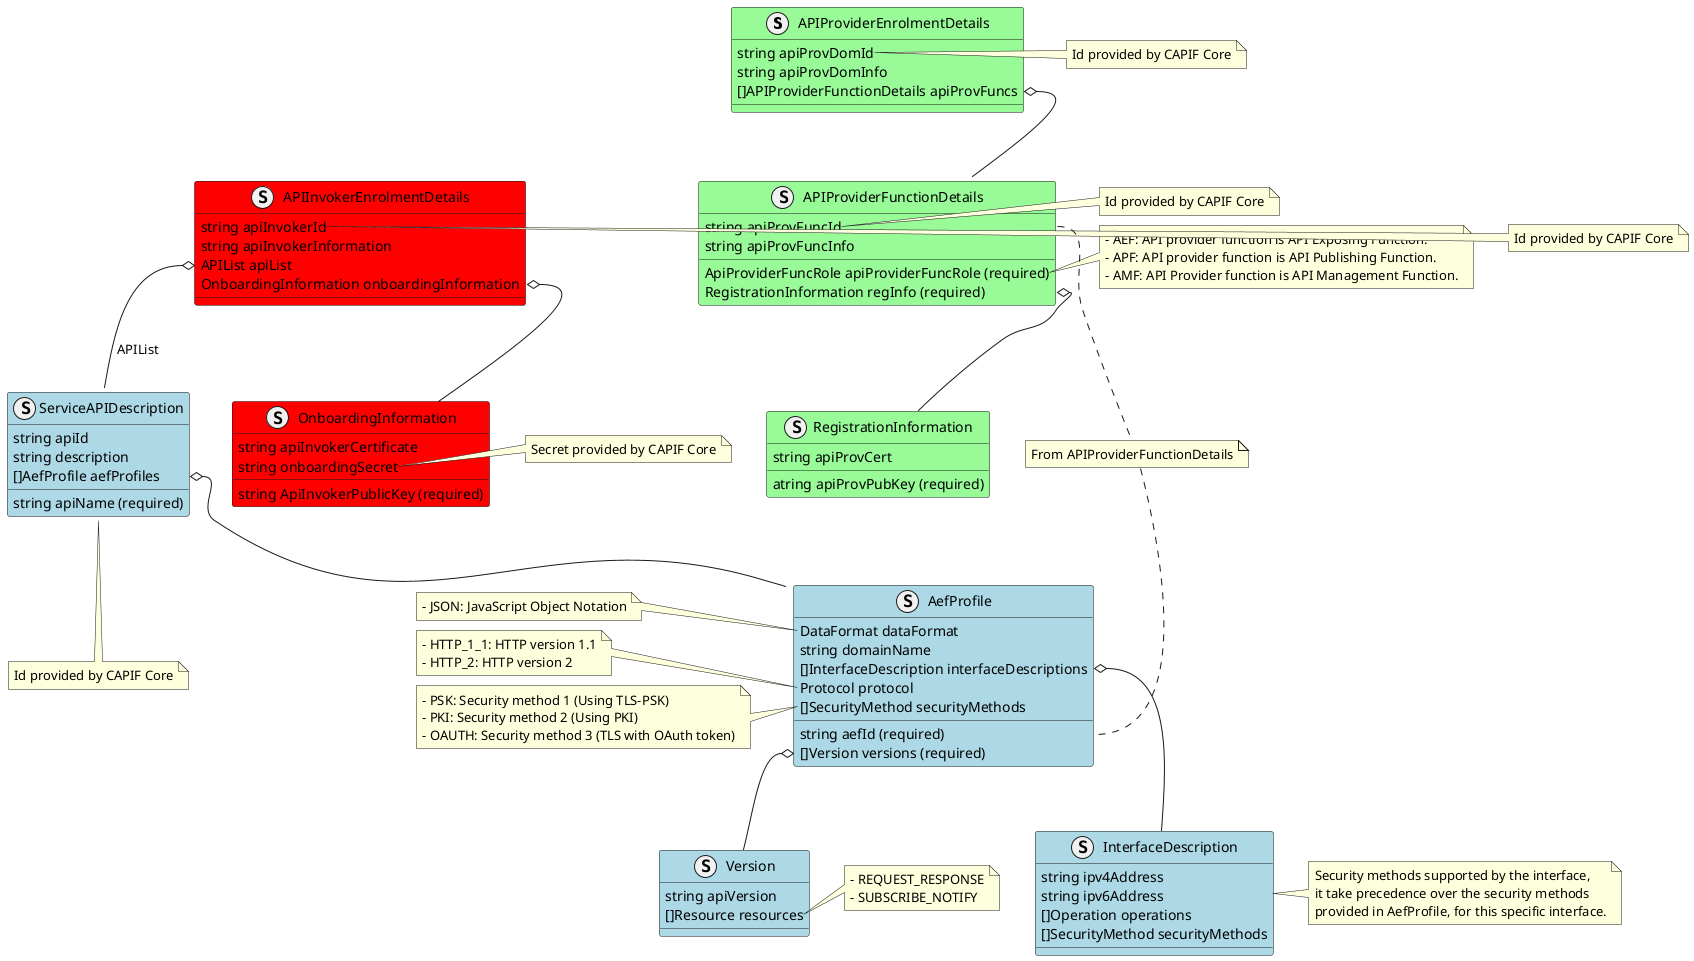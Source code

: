 @startuml Information in rApp registration
struct APIProviderEnrolmentDetails #palegreen {
    string apiProvDomId
    string apiProvDomInfo
    []APIProviderFunctionDetails apiProvFuncs
}
note right of APIProviderEnrolmentDetails::apiProvDomId
    Id provided by CAPIF Core
end note
struct APIProviderFunctionDetails #palegreen {
    string apiProvFuncId
    string apiProvFuncInfo
    ApiProviderFuncRole apiProviderFuncRole (required)
    RegistrationInformation regInfo (required)
}
note right of APIProviderFunctionDetails::apiProvFuncId
    Id provided by CAPIF Core
end note
note right of APIProviderFunctionDetails::apiProviderFuncRole
    - AEF: API provider function is API Exposing Function.
    - APF: API provider function is API Publishing Function.
    - AMF: API Provider function is API Management Function.
end note
struct RegistrationInformation #palegreen {
    string apiProvCert
    atring apiProvPubKey (required)
}
APIProviderEnrolmentDetails::apiProvFuncs o-- APIProviderFunctionDetails
APIProviderFunctionDetails::regInfo o-- RegistrationInformation

struct ServiceAPIDescription #lightblue {
    string apiId
    string apiName (required)
    string description
    []AefProfile aefProfiles
}
note bottom of ServiceAPIDescription
    Id provided by CAPIF Core
end note
struct AefProfile #lightblue {
    string aefId (required)
    DataFormat dataFormat
    string domainName
    []InterfaceDescription interfaceDescriptions
    Protocol protocol
    []SecurityMethod securityMethods
    []Version versions (required)
}
note left of AefProfile::dataFormat
    - JSON: JavaScript Object Notation
end note
note left of AefProfile::protocol
    - HTTP_1_1: HTTP version 1.1
    - HTTP_2: HTTP version 2
end note
note left of AefProfile::securityMethods
    - PSK: Security method 1 (Using TLS-PSK)
    - PKI: Security method 2 (Using PKI)
    - OAUTH: Security method 3 (TLS with OAuth token)
end note
note "From APIProviderFunctionDetails" as aefIdRel
APIProviderFunctionDetails::apiProvFuncId .. aefIdRel
aefIdRel .. AefProfile::aefId
struct InterfaceDescription #lightblue {
    string ipv4Address
    string ipv6Address
    []Operation operations
    []SecurityMethod securityMethods
}
note right of InterfaceDescription
    Security methods supported by the interface,
    it take precedence over the security methods
    provided in AefProfile, for this specific interface.
end note
struct Version #lightblue {
    string apiVersion
    []Resource resources
}
note right of Version::resources
    - REQUEST_RESPONSE
    - SUBSCRIBE_NOTIFY
end note
ServiceAPIDescription::aefProfiles o-- AefProfile
AefProfile::interfaceDescriptions o-- InterfaceDescription
AefProfile::versions o-- Version

struct APIInvokerEnrolmentDetails #red {
    string apiInvokerId
    string apiInvokerInformation
    APIList apiList
    OnboardingInformation onboardingInformation
}
struct OnboardingInformation #red {
    string apiInvokerCertificate
    string ApiInvokerPublicKey (required)
    string onboardingSecret
}
note right of OnboardingInformation::onboardingSecret
    Secret provided by CAPIF Core
end note
note right of APIInvokerEnrolmentDetails::apiInvokerId
    Id provided by CAPIF Core
end note
APIInvokerEnrolmentDetails::apiList o-- ServiceAPIDescription : APIList
APIInvokerEnrolmentDetails::onboardingInformation o-- OnboardingInformation
@enduml 

